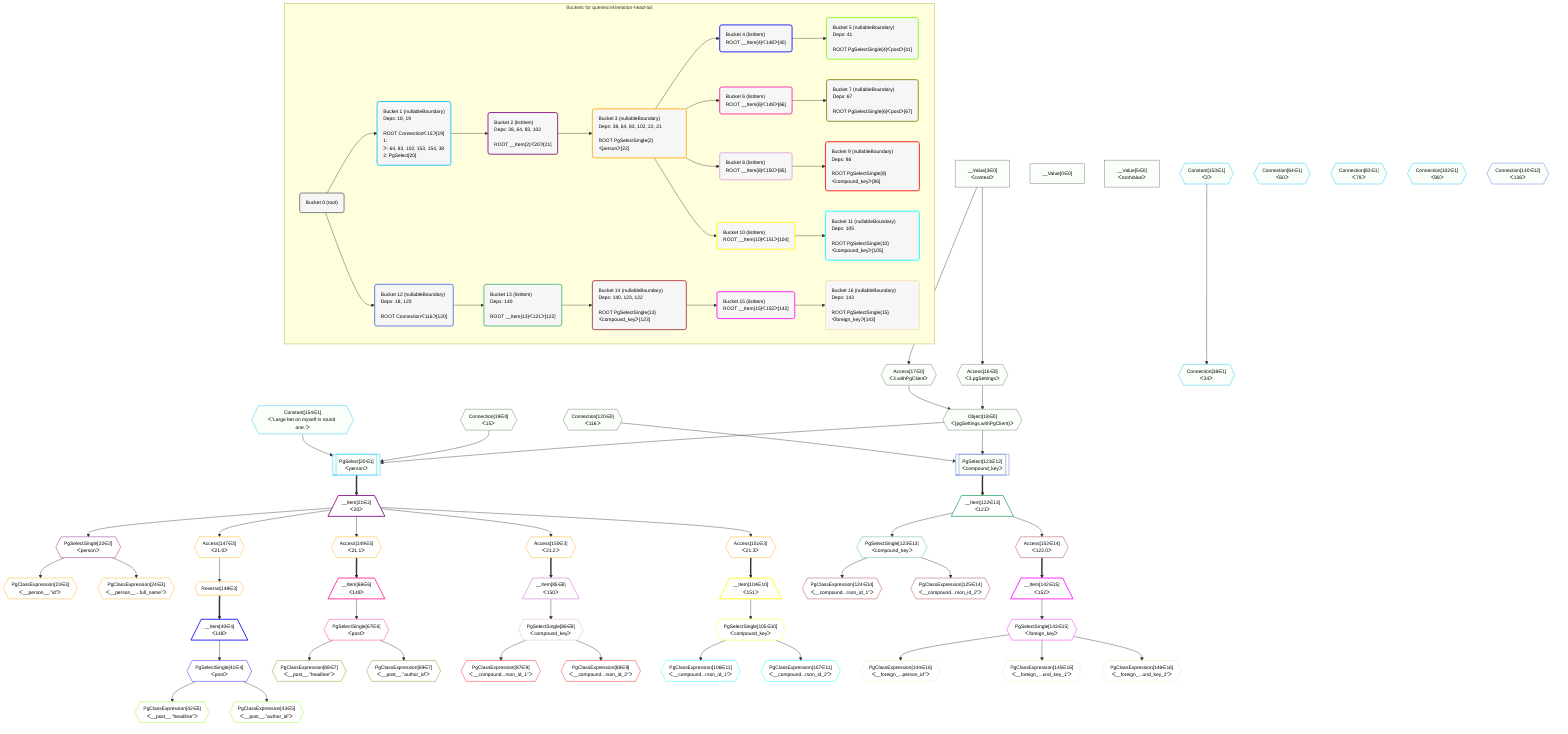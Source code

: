 %%{init: {'themeVariables': { 'fontSize': '12px'}}}%%
graph TD
    classDef path fill:#eee,stroke:#000,color:#000
    classDef plan fill:#fff,stroke-width:1px,color:#000
    classDef itemplan fill:#fff,stroke-width:2px,color:#000
    classDef unbatchedplan fill:#dff,stroke-width:1px,color:#000
    classDef sideeffectplan fill:#fcc,stroke-width:2px,color:#000
    classDef bucket fill:#f6f6f6,color:#000,stroke-width:2px,text-align:left


    %% plan dependencies
    Object18{{"Object[18∈0]<br />ᐸ{pgSettings,withPgClient}ᐳ"}}:::plan
    Access16{{"Access[16∈0]<br />ᐸ3.pgSettingsᐳ"}}:::plan
    Access17{{"Access[17∈0]<br />ᐸ3.withPgClientᐳ"}}:::plan
    Access16 & Access17 --> Object18
    __Value3["__Value[3∈0]<br />ᐸcontextᐳ"]:::plan
    __Value3 --> Access16
    __Value3 --> Access17
    __Value0["__Value[0∈0]"]:::plan
    __Value5["__Value[5∈0]<br />ᐸrootValueᐳ"]:::plan
    Connection19{{"Connection[19∈0]<br />ᐸ15ᐳ"}}:::plan
    Connection120{{"Connection[120∈0]<br />ᐸ116ᐳ"}}:::plan
    PgSelect20[["PgSelect[20∈1]<br />ᐸpersonᐳ"]]:::plan
    Constant154{{"Constant[154∈1]<br />ᐸ'Large bet on myself in round one.'ᐳ"}}:::plan
    Object18 & Connection19 & Constant154 --> PgSelect20
    Connection38{{"Connection[38∈1]<br />ᐸ34ᐳ"}}:::plan
    Constant153{{"Constant[153∈1]<br />ᐸ2ᐳ"}}:::plan
    Constant153 --> Connection38
    Connection64{{"Connection[64∈1]<br />ᐸ60ᐳ"}}:::plan
    Connection83{{"Connection[83∈1]<br />ᐸ79ᐳ"}}:::plan
    Connection102{{"Connection[102∈1]<br />ᐸ98ᐳ"}}:::plan
    __Item21[/"__Item[21∈2]<br />ᐸ20ᐳ"\]:::itemplan
    PgSelect20 ==> __Item21
    PgSelectSingle22{{"PgSelectSingle[22∈2]<br />ᐸpersonᐳ"}}:::plan
    __Item21 --> PgSelectSingle22
    PgClassExpression23{{"PgClassExpression[23∈3]<br />ᐸ__person__.”id”ᐳ"}}:::plan
    PgSelectSingle22 --> PgClassExpression23
    PgClassExpression24{{"PgClassExpression[24∈3]<br />ᐸ__person__...full_name”ᐳ"}}:::plan
    PgSelectSingle22 --> PgClassExpression24
    Access147{{"Access[147∈3]<br />ᐸ21.0ᐳ"}}:::plan
    __Item21 --> Access147
    Reverse148{{"Reverse[148∈3]"}}:::plan
    Access147 --> Reverse148
    Access149{{"Access[149∈3]<br />ᐸ21.1ᐳ"}}:::plan
    __Item21 --> Access149
    Access150{{"Access[150∈3]<br />ᐸ21.2ᐳ"}}:::plan
    __Item21 --> Access150
    Access151{{"Access[151∈3]<br />ᐸ21.3ᐳ"}}:::plan
    __Item21 --> Access151
    __Item40[/"__Item[40∈4]<br />ᐸ148ᐳ"\]:::itemplan
    Reverse148 ==> __Item40
    PgSelectSingle41{{"PgSelectSingle[41∈4]<br />ᐸpostᐳ"}}:::plan
    __Item40 --> PgSelectSingle41
    PgClassExpression42{{"PgClassExpression[42∈5]<br />ᐸ__post__.”headline”ᐳ"}}:::plan
    PgSelectSingle41 --> PgClassExpression42
    PgClassExpression43{{"PgClassExpression[43∈5]<br />ᐸ__post__.”author_id”ᐳ"}}:::plan
    PgSelectSingle41 --> PgClassExpression43
    __Item66[/"__Item[66∈6]<br />ᐸ149ᐳ"\]:::itemplan
    Access149 ==> __Item66
    PgSelectSingle67{{"PgSelectSingle[67∈6]<br />ᐸpostᐳ"}}:::plan
    __Item66 --> PgSelectSingle67
    PgClassExpression68{{"PgClassExpression[68∈7]<br />ᐸ__post__.”headline”ᐳ"}}:::plan
    PgSelectSingle67 --> PgClassExpression68
    PgClassExpression69{{"PgClassExpression[69∈7]<br />ᐸ__post__.”author_id”ᐳ"}}:::plan
    PgSelectSingle67 --> PgClassExpression69
    __Item85[/"__Item[85∈8]<br />ᐸ150ᐳ"\]:::itemplan
    Access150 ==> __Item85
    PgSelectSingle86{{"PgSelectSingle[86∈8]<br />ᐸcompound_keyᐳ"}}:::plan
    __Item85 --> PgSelectSingle86
    PgClassExpression87{{"PgClassExpression[87∈9]<br />ᐸ__compound...rson_id_1”ᐳ"}}:::plan
    PgSelectSingle86 --> PgClassExpression87
    PgClassExpression88{{"PgClassExpression[88∈9]<br />ᐸ__compound...rson_id_2”ᐳ"}}:::plan
    PgSelectSingle86 --> PgClassExpression88
    __Item104[/"__Item[104∈10]<br />ᐸ151ᐳ"\]:::itemplan
    Access151 ==> __Item104
    PgSelectSingle105{{"PgSelectSingle[105∈10]<br />ᐸcompound_keyᐳ"}}:::plan
    __Item104 --> PgSelectSingle105
    PgClassExpression106{{"PgClassExpression[106∈11]<br />ᐸ__compound...rson_id_1”ᐳ"}}:::plan
    PgSelectSingle105 --> PgClassExpression106
    PgClassExpression107{{"PgClassExpression[107∈11]<br />ᐸ__compound...rson_id_2”ᐳ"}}:::plan
    PgSelectSingle105 --> PgClassExpression107
    PgSelect121[["PgSelect[121∈12]<br />ᐸcompound_keyᐳ"]]:::plan
    Object18 & Connection120 --> PgSelect121
    Connection140{{"Connection[140∈12]<br />ᐸ136ᐳ"}}:::plan
    __Item122[/"__Item[122∈13]<br />ᐸ121ᐳ"\]:::itemplan
    PgSelect121 ==> __Item122
    PgSelectSingle123{{"PgSelectSingle[123∈13]<br />ᐸcompound_keyᐳ"}}:::plan
    __Item122 --> PgSelectSingle123
    PgClassExpression124{{"PgClassExpression[124∈14]<br />ᐸ__compound...rson_id_1”ᐳ"}}:::plan
    PgSelectSingle123 --> PgClassExpression124
    PgClassExpression125{{"PgClassExpression[125∈14]<br />ᐸ__compound...rson_id_2”ᐳ"}}:::plan
    PgSelectSingle123 --> PgClassExpression125
    Access152{{"Access[152∈14]<br />ᐸ122.0ᐳ"}}:::plan
    __Item122 --> Access152
    __Item142[/"__Item[142∈15]<br />ᐸ152ᐳ"\]:::itemplan
    Access152 ==> __Item142
    PgSelectSingle143{{"PgSelectSingle[143∈15]<br />ᐸforeign_keyᐳ"}}:::plan
    __Item142 --> PgSelectSingle143
    PgClassExpression144{{"PgClassExpression[144∈16]<br />ᐸ__foreign_...person_id”ᐳ"}}:::plan
    PgSelectSingle143 --> PgClassExpression144
    PgClassExpression145{{"PgClassExpression[145∈16]<br />ᐸ__foreign_...und_key_1”ᐳ"}}:::plan
    PgSelectSingle143 --> PgClassExpression145
    PgClassExpression146{{"PgClassExpression[146∈16]<br />ᐸ__foreign_...und_key_2”ᐳ"}}:::plan
    PgSelectSingle143 --> PgClassExpression146

    %% define steps

    subgraph "Buckets for queries/v4/relation-head-tail"
    Bucket0("Bucket 0 (root)"):::bucket
    classDef bucket0 stroke:#696969
    class Bucket0,__Value0,__Value3,__Value5,Access16,Access17,Object18,Connection19,Connection120 bucket0
    Bucket1("Bucket 1 (nullableBoundary)<br />Deps: 18, 19<br /><br />ROOT Connectionᐸ15ᐳ[19]<br />1: <br />ᐳ: 64, 83, 102, 153, 154, 38<br />2: PgSelect[20]"):::bucket
    classDef bucket1 stroke:#00bfff
    class Bucket1,PgSelect20,Connection38,Connection64,Connection83,Connection102,Constant153,Constant154 bucket1
    Bucket2("Bucket 2 (listItem)<br />Deps: 38, 64, 83, 102<br /><br />ROOT __Item{2}ᐸ20ᐳ[21]"):::bucket
    classDef bucket2 stroke:#7f007f
    class Bucket2,__Item21,PgSelectSingle22 bucket2
    Bucket3("Bucket 3 (nullableBoundary)<br />Deps: 38, 64, 83, 102, 22, 21<br /><br />ROOT PgSelectSingle{2}ᐸpersonᐳ[22]"):::bucket
    classDef bucket3 stroke:#ffa500
    class Bucket3,PgClassExpression23,PgClassExpression24,Access147,Reverse148,Access149,Access150,Access151 bucket3
    Bucket4("Bucket 4 (listItem)<br />ROOT __Item{4}ᐸ148ᐳ[40]"):::bucket
    classDef bucket4 stroke:#0000ff
    class Bucket4,__Item40,PgSelectSingle41 bucket4
    Bucket5("Bucket 5 (nullableBoundary)<br />Deps: 41<br /><br />ROOT PgSelectSingle{4}ᐸpostᐳ[41]"):::bucket
    classDef bucket5 stroke:#7fff00
    class Bucket5,PgClassExpression42,PgClassExpression43 bucket5
    Bucket6("Bucket 6 (listItem)<br />ROOT __Item{6}ᐸ149ᐳ[66]"):::bucket
    classDef bucket6 stroke:#ff1493
    class Bucket6,__Item66,PgSelectSingle67 bucket6
    Bucket7("Bucket 7 (nullableBoundary)<br />Deps: 67<br /><br />ROOT PgSelectSingle{6}ᐸpostᐳ[67]"):::bucket
    classDef bucket7 stroke:#808000
    class Bucket7,PgClassExpression68,PgClassExpression69 bucket7
    Bucket8("Bucket 8 (listItem)<br />ROOT __Item{8}ᐸ150ᐳ[85]"):::bucket
    classDef bucket8 stroke:#dda0dd
    class Bucket8,__Item85,PgSelectSingle86 bucket8
    Bucket9("Bucket 9 (nullableBoundary)<br />Deps: 86<br /><br />ROOT PgSelectSingle{8}ᐸcompound_keyᐳ[86]"):::bucket
    classDef bucket9 stroke:#ff0000
    class Bucket9,PgClassExpression87,PgClassExpression88 bucket9
    Bucket10("Bucket 10 (listItem)<br />ROOT __Item{10}ᐸ151ᐳ[104]"):::bucket
    classDef bucket10 stroke:#ffff00
    class Bucket10,__Item104,PgSelectSingle105 bucket10
    Bucket11("Bucket 11 (nullableBoundary)<br />Deps: 105<br /><br />ROOT PgSelectSingle{10}ᐸcompound_keyᐳ[105]"):::bucket
    classDef bucket11 stroke:#00ffff
    class Bucket11,PgClassExpression106,PgClassExpression107 bucket11
    Bucket12("Bucket 12 (nullableBoundary)<br />Deps: 18, 120<br /><br />ROOT Connectionᐸ116ᐳ[120]"):::bucket
    classDef bucket12 stroke:#4169e1
    class Bucket12,PgSelect121,Connection140 bucket12
    Bucket13("Bucket 13 (listItem)<br />Deps: 140<br /><br />ROOT __Item{13}ᐸ121ᐳ[122]"):::bucket
    classDef bucket13 stroke:#3cb371
    class Bucket13,__Item122,PgSelectSingle123 bucket13
    Bucket14("Bucket 14 (nullableBoundary)<br />Deps: 140, 123, 122<br /><br />ROOT PgSelectSingle{13}ᐸcompound_keyᐳ[123]"):::bucket
    classDef bucket14 stroke:#a52a2a
    class Bucket14,PgClassExpression124,PgClassExpression125,Access152 bucket14
    Bucket15("Bucket 15 (listItem)<br />ROOT __Item{15}ᐸ152ᐳ[142]"):::bucket
    classDef bucket15 stroke:#ff00ff
    class Bucket15,__Item142,PgSelectSingle143 bucket15
    Bucket16("Bucket 16 (nullableBoundary)<br />Deps: 143<br /><br />ROOT PgSelectSingle{15}ᐸforeign_keyᐳ[143]"):::bucket
    classDef bucket16 stroke:#f5deb3
    class Bucket16,PgClassExpression144,PgClassExpression145,PgClassExpression146 bucket16
    Bucket0 --> Bucket1 & Bucket12
    Bucket1 --> Bucket2
    Bucket2 --> Bucket3
    Bucket3 --> Bucket4 & Bucket6 & Bucket8 & Bucket10
    Bucket4 --> Bucket5
    Bucket6 --> Bucket7
    Bucket8 --> Bucket9
    Bucket10 --> Bucket11
    Bucket12 --> Bucket13
    Bucket13 --> Bucket14
    Bucket14 --> Bucket15
    Bucket15 --> Bucket16
    classDef unary fill:#fafffa,borderWidth:8px
    class Object18,Access16,Access17,__Value0,__Value3,__Value5,Connection19,Connection120,PgSelect20,Connection38,Connection64,Connection83,Connection102,Constant153,Constant154,PgSelect121,Connection140 unary
    end